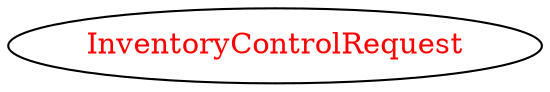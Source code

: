 digraph dependencyGraph {
 concentrate=true;
 ranksep="2.0";
 rankdir="LR"; 
 splines="ortho";
"InventoryControlRequest" [fontcolor="red"];
}